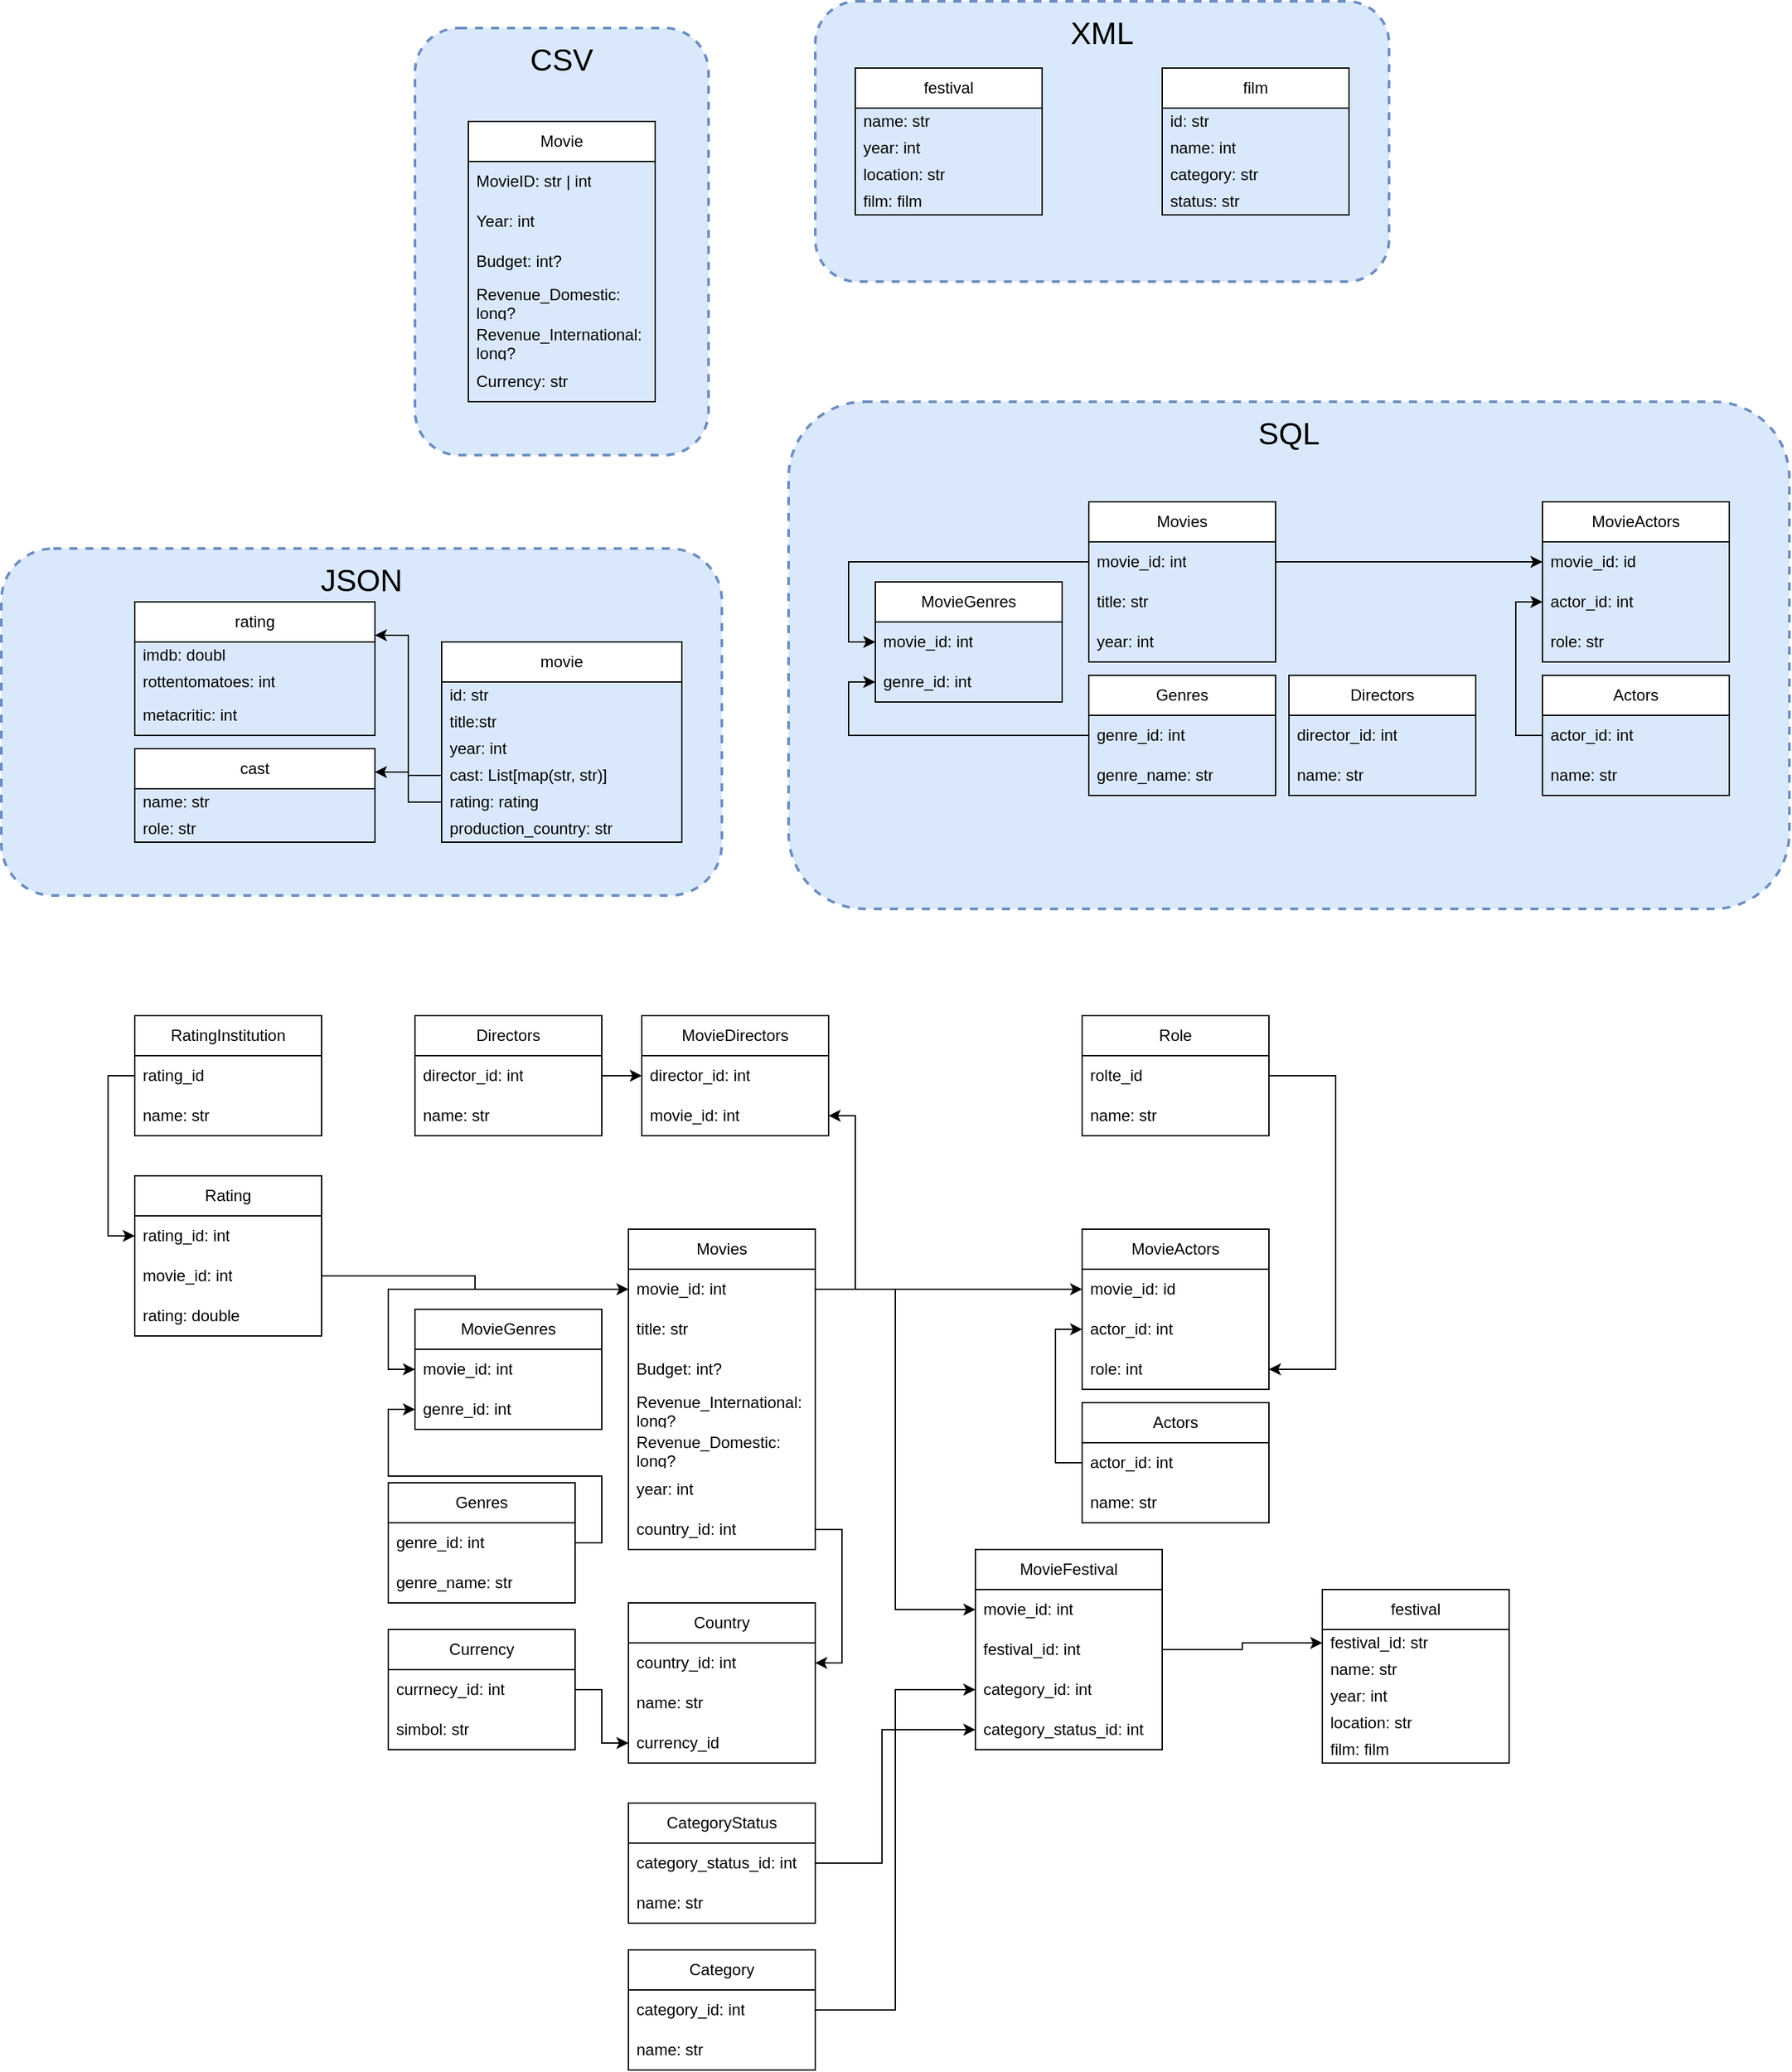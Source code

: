 <mxfile version="28.2.0">
  <diagram name="Seite-1" id="HOD5EU3kzwJefndJlHta">
    <mxGraphModel dx="1845" dy="1934" grid="1" gridSize="10" guides="1" tooltips="1" connect="1" arrows="1" fold="1" page="1" pageScale="1" pageWidth="827" pageHeight="1169" math="0" shadow="0">
      <root>
        <mxCell id="0" />
        <mxCell id="1" parent="0" />
        <mxCell id="Qo0A4jYWslIRc_xPQzkn-30" value="XML" style="rounded=1;whiteSpace=wrap;html=1;verticalAlign=top;fillColor=#dae8fc;strokeColor=#6c8ebf;glass=0;dashed=1;strokeWidth=2;fillStyle=solid;gradientColor=none;spacing=6;fontSize=23;" vertex="1" parent="1">
          <mxGeometry x="320" width="430" height="210" as="geometry" />
        </mxCell>
        <mxCell id="Qo0A4jYWslIRc_xPQzkn-29" value="CSV" style="rounded=1;whiteSpace=wrap;html=1;verticalAlign=top;fillColor=#dae8fc;strokeColor=#6c8ebf;glass=0;dashed=1;strokeWidth=2;fillStyle=solid;gradientColor=none;spacing=6;fontSize=23;" vertex="1" parent="1">
          <mxGeometry x="20" y="20" width="220" height="320" as="geometry" />
        </mxCell>
        <mxCell id="Qo0A4jYWslIRc_xPQzkn-27" value="SQL" style="rounded=1;whiteSpace=wrap;html=1;verticalAlign=top;fillColor=#dae8fc;strokeColor=#6c8ebf;glass=0;dashed=1;strokeWidth=2;fillStyle=solid;gradientColor=none;spacing=6;fontSize=23;" vertex="1" parent="1">
          <mxGeometry x="300" y="300" width="750" height="380" as="geometry" />
        </mxCell>
        <mxCell id="iqs2rpyJGkaZMWOoovAo-3" value="festival" style="swimlane;fontStyle=0;childLayout=stackLayout;horizontal=1;startSize=30;horizontalStack=0;resizeParent=1;resizeParentMax=0;resizeLast=0;collapsible=1;marginBottom=0;whiteSpace=wrap;html=1;" parent="1" vertex="1">
          <mxGeometry x="350" y="50" width="140" height="110" as="geometry" />
        </mxCell>
        <mxCell id="iqs2rpyJGkaZMWOoovAo-4" value="name: str" style="text;strokeColor=none;fillColor=none;align=left;verticalAlign=middle;spacingLeft=4;spacingRight=4;overflow=hidden;points=[[0,0.5],[1,0.5]];portConstraint=eastwest;rotatable=0;whiteSpace=wrap;html=1;" parent="iqs2rpyJGkaZMWOoovAo-3" vertex="1">
          <mxGeometry y="30" width="140" height="20" as="geometry" />
        </mxCell>
        <mxCell id="iqs2rpyJGkaZMWOoovAo-5" value="year: int&lt;span style=&quot;white-space: pre;&quot;&gt;&#x9;&lt;/span&gt;" style="text;strokeColor=none;fillColor=none;align=left;verticalAlign=middle;spacingLeft=4;spacingRight=4;overflow=hidden;points=[[0,0.5],[1,0.5]];portConstraint=eastwest;rotatable=0;whiteSpace=wrap;html=1;" parent="iqs2rpyJGkaZMWOoovAo-3" vertex="1">
          <mxGeometry y="50" width="140" height="20" as="geometry" />
        </mxCell>
        <mxCell id="iqs2rpyJGkaZMWOoovAo-6" value="location: str" style="text;strokeColor=none;fillColor=none;align=left;verticalAlign=middle;spacingLeft=4;spacingRight=4;overflow=hidden;points=[[0,0.5],[1,0.5]];portConstraint=eastwest;rotatable=0;whiteSpace=wrap;html=1;" parent="iqs2rpyJGkaZMWOoovAo-3" vertex="1">
          <mxGeometry y="70" width="140" height="20" as="geometry" />
        </mxCell>
        <mxCell id="iqs2rpyJGkaZMWOoovAo-13" value="film: film" style="text;strokeColor=none;fillColor=none;align=left;verticalAlign=middle;spacingLeft=4;spacingRight=4;overflow=hidden;points=[[0,0.5],[1,0.5]];portConstraint=eastwest;rotatable=0;whiteSpace=wrap;html=1;" parent="iqs2rpyJGkaZMWOoovAo-3" vertex="1">
          <mxGeometry y="90" width="140" height="20" as="geometry" />
        </mxCell>
        <mxCell id="iqs2rpyJGkaZMWOoovAo-9" value="film" style="swimlane;fontStyle=0;childLayout=stackLayout;horizontal=1;startSize=30;horizontalStack=0;resizeParent=1;resizeParentMax=0;resizeLast=0;collapsible=1;marginBottom=0;whiteSpace=wrap;html=1;" parent="1" vertex="1">
          <mxGeometry x="580" y="50" width="140" height="110" as="geometry" />
        </mxCell>
        <mxCell id="iqs2rpyJGkaZMWOoovAo-10" value="id: str" style="text;strokeColor=none;fillColor=none;align=left;verticalAlign=middle;spacingLeft=4;spacingRight=4;overflow=hidden;points=[[0,0.5],[1,0.5]];portConstraint=eastwest;rotatable=0;whiteSpace=wrap;html=1;" parent="iqs2rpyJGkaZMWOoovAo-9" vertex="1">
          <mxGeometry y="30" width="140" height="20" as="geometry" />
        </mxCell>
        <mxCell id="iqs2rpyJGkaZMWOoovAo-15" value="name: int" style="text;strokeColor=none;fillColor=none;align=left;verticalAlign=middle;spacingLeft=4;spacingRight=4;overflow=hidden;points=[[0,0.5],[1,0.5]];portConstraint=eastwest;rotatable=0;whiteSpace=wrap;html=1;" parent="iqs2rpyJGkaZMWOoovAo-9" vertex="1">
          <mxGeometry y="50" width="140" height="20" as="geometry" />
        </mxCell>
        <mxCell id="iqs2rpyJGkaZMWOoovAo-11" value="category: str" style="text;strokeColor=none;fillColor=none;align=left;verticalAlign=middle;spacingLeft=4;spacingRight=4;overflow=hidden;points=[[0,0.5],[1,0.5]];portConstraint=eastwest;rotatable=0;whiteSpace=wrap;html=1;" parent="iqs2rpyJGkaZMWOoovAo-9" vertex="1">
          <mxGeometry y="70" width="140" height="20" as="geometry" />
        </mxCell>
        <mxCell id="iqs2rpyJGkaZMWOoovAo-12" value="status: str" style="text;strokeColor=none;fillColor=none;align=left;verticalAlign=middle;spacingLeft=4;spacingRight=4;overflow=hidden;points=[[0,0.5],[1,0.5]];portConstraint=eastwest;rotatable=0;whiteSpace=wrap;html=1;" parent="iqs2rpyJGkaZMWOoovAo-9" vertex="1">
          <mxGeometry y="90" width="140" height="20" as="geometry" />
        </mxCell>
        <mxCell id="iqs2rpyJGkaZMWOoovAo-25" value="Movie" style="swimlane;fontStyle=0;childLayout=stackLayout;horizontal=1;startSize=30;horizontalStack=0;resizeParent=1;resizeParentMax=0;resizeLast=0;collapsible=1;marginBottom=0;whiteSpace=wrap;html=1;" parent="1" vertex="1">
          <mxGeometry x="60" y="90" width="140" height="210" as="geometry" />
        </mxCell>
        <mxCell id="iqs2rpyJGkaZMWOoovAo-26" value="MovieID: str | int" style="text;strokeColor=none;fillColor=none;align=left;verticalAlign=middle;spacingLeft=4;spacingRight=4;overflow=hidden;points=[[0,0.5],[1,0.5]];portConstraint=eastwest;rotatable=0;whiteSpace=wrap;html=1;" parent="iqs2rpyJGkaZMWOoovAo-25" vertex="1">
          <mxGeometry y="30" width="140" height="30" as="geometry" />
        </mxCell>
        <mxCell id="iqs2rpyJGkaZMWOoovAo-27" value="Year: int" style="text;strokeColor=none;fillColor=none;align=left;verticalAlign=middle;spacingLeft=4;spacingRight=4;overflow=hidden;points=[[0,0.5],[1,0.5]];portConstraint=eastwest;rotatable=0;whiteSpace=wrap;html=1;" parent="iqs2rpyJGkaZMWOoovAo-25" vertex="1">
          <mxGeometry y="60" width="140" height="30" as="geometry" />
        </mxCell>
        <mxCell id="iqs2rpyJGkaZMWOoovAo-28" value="Budget: int?" style="text;strokeColor=none;fillColor=none;align=left;verticalAlign=middle;spacingLeft=4;spacingRight=4;overflow=hidden;points=[[0,0.5],[1,0.5]];portConstraint=eastwest;rotatable=0;whiteSpace=wrap;html=1;" parent="iqs2rpyJGkaZMWOoovAo-25" vertex="1">
          <mxGeometry y="90" width="140" height="30" as="geometry" />
        </mxCell>
        <mxCell id="iqs2rpyJGkaZMWOoovAo-29" value="Revenue_Domestic: long?" style="text;strokeColor=none;fillColor=none;align=left;verticalAlign=middle;spacingLeft=4;spacingRight=4;overflow=hidden;points=[[0,0.5],[1,0.5]];portConstraint=eastwest;rotatable=0;whiteSpace=wrap;html=1;" parent="iqs2rpyJGkaZMWOoovAo-25" vertex="1">
          <mxGeometry y="120" width="140" height="30" as="geometry" />
        </mxCell>
        <mxCell id="iqs2rpyJGkaZMWOoovAo-30" value="Revenue_International: long?" style="text;strokeColor=none;fillColor=none;align=left;verticalAlign=middle;spacingLeft=4;spacingRight=4;overflow=hidden;points=[[0,0.5],[1,0.5]];portConstraint=eastwest;rotatable=0;whiteSpace=wrap;html=1;" parent="iqs2rpyJGkaZMWOoovAo-25" vertex="1">
          <mxGeometry y="150" width="140" height="30" as="geometry" />
        </mxCell>
        <mxCell id="iqs2rpyJGkaZMWOoovAo-31" value="&lt;div&gt;Currency: str&lt;/div&gt;" style="text;strokeColor=none;fillColor=none;align=left;verticalAlign=middle;spacingLeft=4;spacingRight=4;overflow=hidden;points=[[0,0.5],[1,0.5]];portConstraint=eastwest;rotatable=0;whiteSpace=wrap;html=1;" parent="iqs2rpyJGkaZMWOoovAo-25" vertex="1">
          <mxGeometry y="180" width="140" height="30" as="geometry" />
        </mxCell>
        <mxCell id="Qo0A4jYWslIRc_xPQzkn-1" value="Movies" style="swimlane;fontStyle=0;childLayout=stackLayout;horizontal=1;startSize=30;horizontalStack=0;resizeParent=1;resizeParentMax=0;resizeLast=0;collapsible=1;marginBottom=0;whiteSpace=wrap;html=1;" vertex="1" parent="1">
          <mxGeometry x="525" y="375" width="140" height="120" as="geometry" />
        </mxCell>
        <mxCell id="Qo0A4jYWslIRc_xPQzkn-2" value="movie_id: int" style="text;strokeColor=none;fillColor=none;align=left;verticalAlign=middle;spacingLeft=4;spacingRight=4;overflow=hidden;points=[[0,0.5],[1,0.5]];portConstraint=eastwest;rotatable=0;whiteSpace=wrap;html=1;" vertex="1" parent="Qo0A4jYWslIRc_xPQzkn-1">
          <mxGeometry y="30" width="140" height="30" as="geometry" />
        </mxCell>
        <mxCell id="Qo0A4jYWslIRc_xPQzkn-3" value="title: str" style="text;strokeColor=none;fillColor=none;align=left;verticalAlign=middle;spacingLeft=4;spacingRight=4;overflow=hidden;points=[[0,0.5],[1,0.5]];portConstraint=eastwest;rotatable=0;whiteSpace=wrap;html=1;" vertex="1" parent="Qo0A4jYWslIRc_xPQzkn-1">
          <mxGeometry y="60" width="140" height="30" as="geometry" />
        </mxCell>
        <mxCell id="Qo0A4jYWslIRc_xPQzkn-4" value="year: int" style="text;strokeColor=none;fillColor=none;align=left;verticalAlign=middle;spacingLeft=4;spacingRight=4;overflow=hidden;points=[[0,0.5],[1,0.5]];portConstraint=eastwest;rotatable=0;whiteSpace=wrap;html=1;" vertex="1" parent="Qo0A4jYWslIRc_xPQzkn-1">
          <mxGeometry y="90" width="140" height="30" as="geometry" />
        </mxCell>
        <mxCell id="Qo0A4jYWslIRc_xPQzkn-5" value="Directors" style="swimlane;fontStyle=0;childLayout=stackLayout;horizontal=1;startSize=30;horizontalStack=0;resizeParent=1;resizeParentMax=0;resizeLast=0;collapsible=1;marginBottom=0;whiteSpace=wrap;html=1;" vertex="1" parent="1">
          <mxGeometry x="675" y="505" width="140" height="90" as="geometry" />
        </mxCell>
        <mxCell id="Qo0A4jYWslIRc_xPQzkn-6" value="director_id: int" style="text;strokeColor=none;fillColor=none;align=left;verticalAlign=middle;spacingLeft=4;spacingRight=4;overflow=hidden;points=[[0,0.5],[1,0.5]];portConstraint=eastwest;rotatable=0;whiteSpace=wrap;html=1;" vertex="1" parent="Qo0A4jYWslIRc_xPQzkn-5">
          <mxGeometry y="30" width="140" height="30" as="geometry" />
        </mxCell>
        <mxCell id="Qo0A4jYWslIRc_xPQzkn-7" value="name: str" style="text;strokeColor=none;fillColor=none;align=left;verticalAlign=middle;spacingLeft=4;spacingRight=4;overflow=hidden;points=[[0,0.5],[1,0.5]];portConstraint=eastwest;rotatable=0;whiteSpace=wrap;html=1;" vertex="1" parent="Qo0A4jYWslIRc_xPQzkn-5">
          <mxGeometry y="60" width="140" height="30" as="geometry" />
        </mxCell>
        <mxCell id="Qo0A4jYWslIRc_xPQzkn-8" value="Actors" style="swimlane;fontStyle=0;childLayout=stackLayout;horizontal=1;startSize=30;horizontalStack=0;resizeParent=1;resizeParentMax=0;resizeLast=0;collapsible=1;marginBottom=0;whiteSpace=wrap;html=1;" vertex="1" parent="1">
          <mxGeometry x="865" y="505" width="140" height="90" as="geometry" />
        </mxCell>
        <mxCell id="Qo0A4jYWslIRc_xPQzkn-9" value="actor_id: int" style="text;strokeColor=none;fillColor=none;align=left;verticalAlign=middle;spacingLeft=4;spacingRight=4;overflow=hidden;points=[[0,0.5],[1,0.5]];portConstraint=eastwest;rotatable=0;whiteSpace=wrap;html=1;" vertex="1" parent="Qo0A4jYWslIRc_xPQzkn-8">
          <mxGeometry y="30" width="140" height="30" as="geometry" />
        </mxCell>
        <mxCell id="Qo0A4jYWslIRc_xPQzkn-10" value="name: str" style="text;strokeColor=none;fillColor=none;align=left;verticalAlign=middle;spacingLeft=4;spacingRight=4;overflow=hidden;points=[[0,0.5],[1,0.5]];portConstraint=eastwest;rotatable=0;whiteSpace=wrap;html=1;" vertex="1" parent="Qo0A4jYWslIRc_xPQzkn-8">
          <mxGeometry y="60" width="140" height="30" as="geometry" />
        </mxCell>
        <mxCell id="Qo0A4jYWslIRc_xPQzkn-11" value="MovieActors" style="swimlane;fontStyle=0;childLayout=stackLayout;horizontal=1;startSize=30;horizontalStack=0;resizeParent=1;resizeParentMax=0;resizeLast=0;collapsible=1;marginBottom=0;whiteSpace=wrap;html=1;" vertex="1" parent="1">
          <mxGeometry x="865" y="375" width="140" height="120" as="geometry" />
        </mxCell>
        <mxCell id="Qo0A4jYWslIRc_xPQzkn-12" value="movie_id: id" style="text;strokeColor=none;fillColor=none;align=left;verticalAlign=middle;spacingLeft=4;spacingRight=4;overflow=hidden;points=[[0,0.5],[1,0.5]];portConstraint=eastwest;rotatable=0;whiteSpace=wrap;html=1;" vertex="1" parent="Qo0A4jYWslIRc_xPQzkn-11">
          <mxGeometry y="30" width="140" height="30" as="geometry" />
        </mxCell>
        <mxCell id="Qo0A4jYWslIRc_xPQzkn-13" value="actor_id: int" style="text;strokeColor=none;fillColor=none;align=left;verticalAlign=middle;spacingLeft=4;spacingRight=4;overflow=hidden;points=[[0,0.5],[1,0.5]];portConstraint=eastwest;rotatable=0;whiteSpace=wrap;html=1;" vertex="1" parent="Qo0A4jYWslIRc_xPQzkn-11">
          <mxGeometry y="60" width="140" height="30" as="geometry" />
        </mxCell>
        <mxCell id="Qo0A4jYWslIRc_xPQzkn-14" value="role: str" style="text;strokeColor=none;fillColor=none;align=left;verticalAlign=middle;spacingLeft=4;spacingRight=4;overflow=hidden;points=[[0,0.5],[1,0.5]];portConstraint=eastwest;rotatable=0;whiteSpace=wrap;html=1;" vertex="1" parent="Qo0A4jYWslIRc_xPQzkn-11">
          <mxGeometry y="90" width="140" height="30" as="geometry" />
        </mxCell>
        <mxCell id="Qo0A4jYWslIRc_xPQzkn-15" value="Genres" style="swimlane;fontStyle=0;childLayout=stackLayout;horizontal=1;startSize=30;horizontalStack=0;resizeParent=1;resizeParentMax=0;resizeLast=0;collapsible=1;marginBottom=0;whiteSpace=wrap;html=1;" vertex="1" parent="1">
          <mxGeometry x="525" y="505" width="140" height="90" as="geometry" />
        </mxCell>
        <mxCell id="Qo0A4jYWslIRc_xPQzkn-16" value="genre_id: int" style="text;strokeColor=none;fillColor=none;align=left;verticalAlign=middle;spacingLeft=4;spacingRight=4;overflow=hidden;points=[[0,0.5],[1,0.5]];portConstraint=eastwest;rotatable=0;whiteSpace=wrap;html=1;" vertex="1" parent="Qo0A4jYWslIRc_xPQzkn-15">
          <mxGeometry y="30" width="140" height="30" as="geometry" />
        </mxCell>
        <mxCell id="Qo0A4jYWslIRc_xPQzkn-17" value="genre_name: str" style="text;strokeColor=none;fillColor=none;align=left;verticalAlign=middle;spacingLeft=4;spacingRight=4;overflow=hidden;points=[[0,0.5],[1,0.5]];portConstraint=eastwest;rotatable=0;whiteSpace=wrap;html=1;" vertex="1" parent="Qo0A4jYWslIRc_xPQzkn-15">
          <mxGeometry y="60" width="140" height="30" as="geometry" />
        </mxCell>
        <mxCell id="Qo0A4jYWslIRc_xPQzkn-18" style="edgeStyle=orthogonalEdgeStyle;rounded=0;orthogonalLoop=1;jettySize=auto;html=1;entryX=0;entryY=0.5;entryDx=0;entryDy=0;" edge="1" parent="1" source="Qo0A4jYWslIRc_xPQzkn-2" target="Qo0A4jYWslIRc_xPQzkn-12">
          <mxGeometry relative="1" as="geometry" />
        </mxCell>
        <mxCell id="Qo0A4jYWslIRc_xPQzkn-20" value="MovieGenres" style="swimlane;fontStyle=0;childLayout=stackLayout;horizontal=1;startSize=30;horizontalStack=0;resizeParent=1;resizeParentMax=0;resizeLast=0;collapsible=1;marginBottom=0;whiteSpace=wrap;html=1;" vertex="1" parent="1">
          <mxGeometry x="365" y="435" width="140" height="90" as="geometry" />
        </mxCell>
        <mxCell id="Qo0A4jYWslIRc_xPQzkn-21" value="movie_id: int" style="text;strokeColor=none;fillColor=none;align=left;verticalAlign=middle;spacingLeft=4;spacingRight=4;overflow=hidden;points=[[0,0.5],[1,0.5]];portConstraint=eastwest;rotatable=0;whiteSpace=wrap;html=1;" vertex="1" parent="Qo0A4jYWslIRc_xPQzkn-20">
          <mxGeometry y="30" width="140" height="30" as="geometry" />
        </mxCell>
        <mxCell id="Qo0A4jYWslIRc_xPQzkn-22" value="genre_id: int" style="text;strokeColor=none;fillColor=none;align=left;verticalAlign=middle;spacingLeft=4;spacingRight=4;overflow=hidden;points=[[0,0.5],[1,0.5]];portConstraint=eastwest;rotatable=0;whiteSpace=wrap;html=1;" vertex="1" parent="Qo0A4jYWslIRc_xPQzkn-20">
          <mxGeometry y="60" width="140" height="30" as="geometry" />
        </mxCell>
        <mxCell id="Qo0A4jYWslIRc_xPQzkn-23" style="edgeStyle=orthogonalEdgeStyle;rounded=0;orthogonalLoop=1;jettySize=auto;html=1;entryX=0;entryY=0.5;entryDx=0;entryDy=0;" edge="1" parent="1" source="Qo0A4jYWslIRc_xPQzkn-16" target="Qo0A4jYWslIRc_xPQzkn-22">
          <mxGeometry relative="1" as="geometry" />
        </mxCell>
        <mxCell id="Qo0A4jYWslIRc_xPQzkn-24" style="edgeStyle=orthogonalEdgeStyle;rounded=0;orthogonalLoop=1;jettySize=auto;html=1;entryX=0;entryY=0.5;entryDx=0;entryDy=0;" edge="1" parent="1" source="Qo0A4jYWslIRc_xPQzkn-2" target="Qo0A4jYWslIRc_xPQzkn-21">
          <mxGeometry relative="1" as="geometry" />
        </mxCell>
        <mxCell id="Qo0A4jYWslIRc_xPQzkn-25" style="edgeStyle=orthogonalEdgeStyle;rounded=0;orthogonalLoop=1;jettySize=auto;html=1;entryX=0;entryY=0.5;entryDx=0;entryDy=0;" edge="1" parent="1" source="Qo0A4jYWslIRc_xPQzkn-9" target="Qo0A4jYWslIRc_xPQzkn-13">
          <mxGeometry relative="1" as="geometry" />
        </mxCell>
        <mxCell id="Qo0A4jYWslIRc_xPQzkn-31" value="JSON" style="rounded=1;whiteSpace=wrap;html=1;verticalAlign=top;fillColor=#dae8fc;strokeColor=#6c8ebf;glass=0;dashed=1;strokeWidth=2;fillStyle=solid;gradientColor=none;spacing=6;fontSize=23;" vertex="1" parent="1">
          <mxGeometry x="-290" y="410" width="540" height="260" as="geometry" />
        </mxCell>
        <mxCell id="Qo0A4jYWslIRc_xPQzkn-32" value="movie" style="swimlane;fontStyle=0;childLayout=stackLayout;horizontal=1;startSize=30;horizontalStack=0;resizeParent=1;resizeParentMax=0;resizeLast=0;collapsible=1;marginBottom=0;whiteSpace=wrap;html=1;" vertex="1" parent="1">
          <mxGeometry x="40" y="480" width="180" height="150" as="geometry" />
        </mxCell>
        <mxCell id="Qo0A4jYWslIRc_xPQzkn-33" value="id: str" style="text;strokeColor=none;fillColor=none;align=left;verticalAlign=middle;spacingLeft=4;spacingRight=4;overflow=hidden;points=[[0,0.5],[1,0.5]];portConstraint=eastwest;rotatable=0;whiteSpace=wrap;html=1;" vertex="1" parent="Qo0A4jYWslIRc_xPQzkn-32">
          <mxGeometry y="30" width="180" height="20" as="geometry" />
        </mxCell>
        <mxCell id="Qo0A4jYWslIRc_xPQzkn-34" value="title:str" style="text;strokeColor=none;fillColor=none;align=left;verticalAlign=middle;spacingLeft=4;spacingRight=4;overflow=hidden;points=[[0,0.5],[1,0.5]];portConstraint=eastwest;rotatable=0;whiteSpace=wrap;html=1;" vertex="1" parent="Qo0A4jYWslIRc_xPQzkn-32">
          <mxGeometry y="50" width="180" height="20" as="geometry" />
        </mxCell>
        <mxCell id="Qo0A4jYWslIRc_xPQzkn-35" value="year: int" style="text;strokeColor=none;fillColor=none;align=left;verticalAlign=middle;spacingLeft=4;spacingRight=4;overflow=hidden;points=[[0,0.5],[1,0.5]];portConstraint=eastwest;rotatable=0;whiteSpace=wrap;html=1;" vertex="1" parent="Qo0A4jYWslIRc_xPQzkn-32">
          <mxGeometry y="70" width="180" height="20" as="geometry" />
        </mxCell>
        <mxCell id="Qo0A4jYWslIRc_xPQzkn-36" value="&lt;div&gt;cast: List[map(str, str)]&lt;/div&gt;" style="text;strokeColor=none;fillColor=none;align=left;verticalAlign=middle;spacingLeft=4;spacingRight=4;overflow=hidden;points=[[0,0.5],[1,0.5]];portConstraint=eastwest;rotatable=0;whiteSpace=wrap;html=1;" vertex="1" parent="Qo0A4jYWslIRc_xPQzkn-32">
          <mxGeometry y="90" width="180" height="20" as="geometry" />
        </mxCell>
        <mxCell id="Qo0A4jYWslIRc_xPQzkn-37" value="rating: rating" style="text;strokeColor=none;fillColor=none;align=left;verticalAlign=middle;spacingLeft=4;spacingRight=4;overflow=hidden;points=[[0,0.5],[1,0.5]];portConstraint=eastwest;rotatable=0;whiteSpace=wrap;html=1;" vertex="1" parent="Qo0A4jYWslIRc_xPQzkn-32">
          <mxGeometry y="110" width="180" height="20" as="geometry" />
        </mxCell>
        <mxCell id="Qo0A4jYWslIRc_xPQzkn-38" value="production_country: str" style="text;strokeColor=none;fillColor=none;align=left;verticalAlign=middle;spacingLeft=4;spacingRight=4;overflow=hidden;points=[[0,0.5],[1,0.5]];portConstraint=eastwest;rotatable=0;whiteSpace=wrap;html=1;" vertex="1" parent="Qo0A4jYWslIRc_xPQzkn-32">
          <mxGeometry y="130" width="180" height="20" as="geometry" />
        </mxCell>
        <mxCell id="Qo0A4jYWslIRc_xPQzkn-40" value="cast" style="swimlane;fontStyle=0;childLayout=stackLayout;horizontal=1;startSize=30;horizontalStack=0;resizeParent=1;resizeParentMax=0;resizeLast=0;collapsible=1;marginBottom=0;whiteSpace=wrap;html=1;" vertex="1" parent="1">
          <mxGeometry x="-190" y="560" width="180" height="70" as="geometry" />
        </mxCell>
        <mxCell id="Qo0A4jYWslIRc_xPQzkn-41" value="name: str" style="text;strokeColor=none;fillColor=none;align=left;verticalAlign=middle;spacingLeft=4;spacingRight=4;overflow=hidden;points=[[0,0.5],[1,0.5]];portConstraint=eastwest;rotatable=0;whiteSpace=wrap;html=1;" vertex="1" parent="Qo0A4jYWslIRc_xPQzkn-40">
          <mxGeometry y="30" width="180" height="20" as="geometry" />
        </mxCell>
        <mxCell id="Qo0A4jYWslIRc_xPQzkn-42" value="role: str" style="text;strokeColor=none;fillColor=none;align=left;verticalAlign=middle;spacingLeft=4;spacingRight=4;overflow=hidden;points=[[0,0.5],[1,0.5]];portConstraint=eastwest;rotatable=0;whiteSpace=wrap;html=1;" vertex="1" parent="Qo0A4jYWslIRc_xPQzkn-40">
          <mxGeometry y="50" width="180" height="20" as="geometry" />
        </mxCell>
        <mxCell id="Qo0A4jYWslIRc_xPQzkn-47" style="edgeStyle=orthogonalEdgeStyle;rounded=0;orthogonalLoop=1;jettySize=auto;html=1;entryX=1;entryY=0.25;entryDx=0;entryDy=0;" edge="1" parent="1" source="Qo0A4jYWslIRc_xPQzkn-36" target="Qo0A4jYWslIRc_xPQzkn-40">
          <mxGeometry relative="1" as="geometry" />
        </mxCell>
        <mxCell id="Qo0A4jYWslIRc_xPQzkn-48" value="Movies" style="swimlane;fontStyle=0;childLayout=stackLayout;horizontal=1;startSize=30;horizontalStack=0;resizeParent=1;resizeParentMax=0;resizeLast=0;collapsible=1;marginBottom=0;whiteSpace=wrap;html=1;" vertex="1" parent="1">
          <mxGeometry x="180" y="920" width="140" height="240" as="geometry" />
        </mxCell>
        <mxCell id="Qo0A4jYWslIRc_xPQzkn-49" value="movie_id: int" style="text;strokeColor=none;fillColor=none;align=left;verticalAlign=middle;spacingLeft=4;spacingRight=4;overflow=hidden;points=[[0,0.5],[1,0.5]];portConstraint=eastwest;rotatable=0;whiteSpace=wrap;html=1;" vertex="1" parent="Qo0A4jYWslIRc_xPQzkn-48">
          <mxGeometry y="30" width="140" height="30" as="geometry" />
        </mxCell>
        <mxCell id="Qo0A4jYWslIRc_xPQzkn-50" value="title: str" style="text;strokeColor=none;fillColor=none;align=left;verticalAlign=middle;spacingLeft=4;spacingRight=4;overflow=hidden;points=[[0,0.5],[1,0.5]];portConstraint=eastwest;rotatable=0;whiteSpace=wrap;html=1;" vertex="1" parent="Qo0A4jYWslIRc_xPQzkn-48">
          <mxGeometry y="60" width="140" height="30" as="geometry" />
        </mxCell>
        <mxCell id="Qo0A4jYWslIRc_xPQzkn-111" value="Budget: int?" style="text;strokeColor=none;fillColor=none;align=left;verticalAlign=middle;spacingLeft=4;spacingRight=4;overflow=hidden;points=[[0,0.5],[1,0.5]];portConstraint=eastwest;rotatable=0;whiteSpace=wrap;html=1;" vertex="1" parent="Qo0A4jYWslIRc_xPQzkn-48">
          <mxGeometry y="90" width="140" height="30" as="geometry" />
        </mxCell>
        <mxCell id="Qo0A4jYWslIRc_xPQzkn-113" value="Revenue_International: long?" style="text;strokeColor=none;fillColor=none;align=left;verticalAlign=middle;spacingLeft=4;spacingRight=4;overflow=hidden;points=[[0,0.5],[1,0.5]];portConstraint=eastwest;rotatable=0;whiteSpace=wrap;html=1;" vertex="1" parent="Qo0A4jYWslIRc_xPQzkn-48">
          <mxGeometry y="120" width="140" height="30" as="geometry" />
        </mxCell>
        <mxCell id="Qo0A4jYWslIRc_xPQzkn-112" value="Revenue_Domestic: long?" style="text;strokeColor=none;fillColor=none;align=left;verticalAlign=middle;spacingLeft=4;spacingRight=4;overflow=hidden;points=[[0,0.5],[1,0.5]];portConstraint=eastwest;rotatable=0;whiteSpace=wrap;html=1;" vertex="1" parent="Qo0A4jYWslIRc_xPQzkn-48">
          <mxGeometry y="150" width="140" height="30" as="geometry" />
        </mxCell>
        <mxCell id="Qo0A4jYWslIRc_xPQzkn-51" value="year: int" style="text;strokeColor=none;fillColor=none;align=left;verticalAlign=middle;spacingLeft=4;spacingRight=4;overflow=hidden;points=[[0,0.5],[1,0.5]];portConstraint=eastwest;rotatable=0;whiteSpace=wrap;html=1;" vertex="1" parent="Qo0A4jYWslIRc_xPQzkn-48">
          <mxGeometry y="180" width="140" height="30" as="geometry" />
        </mxCell>
        <mxCell id="Qo0A4jYWslIRc_xPQzkn-95" value="country_id: int" style="text;strokeColor=none;fillColor=none;align=left;verticalAlign=middle;spacingLeft=4;spacingRight=4;overflow=hidden;points=[[0,0.5],[1,0.5]];portConstraint=eastwest;rotatable=0;whiteSpace=wrap;html=1;" vertex="1" parent="Qo0A4jYWslIRc_xPQzkn-48">
          <mxGeometry y="210" width="140" height="30" as="geometry" />
        </mxCell>
        <mxCell id="Qo0A4jYWslIRc_xPQzkn-52" value="Directors" style="swimlane;fontStyle=0;childLayout=stackLayout;horizontal=1;startSize=30;horizontalStack=0;resizeParent=1;resizeParentMax=0;resizeLast=0;collapsible=1;marginBottom=0;whiteSpace=wrap;html=1;" vertex="1" parent="1">
          <mxGeometry x="20" y="760" width="140" height="90" as="geometry" />
        </mxCell>
        <mxCell id="Qo0A4jYWslIRc_xPQzkn-53" value="director_id: int" style="text;strokeColor=none;fillColor=none;align=left;verticalAlign=middle;spacingLeft=4;spacingRight=4;overflow=hidden;points=[[0,0.5],[1,0.5]];portConstraint=eastwest;rotatable=0;whiteSpace=wrap;html=1;" vertex="1" parent="Qo0A4jYWslIRc_xPQzkn-52">
          <mxGeometry y="30" width="140" height="30" as="geometry" />
        </mxCell>
        <mxCell id="Qo0A4jYWslIRc_xPQzkn-54" value="name: str" style="text;strokeColor=none;fillColor=none;align=left;verticalAlign=middle;spacingLeft=4;spacingRight=4;overflow=hidden;points=[[0,0.5],[1,0.5]];portConstraint=eastwest;rotatable=0;whiteSpace=wrap;html=1;" vertex="1" parent="Qo0A4jYWslIRc_xPQzkn-52">
          <mxGeometry y="60" width="140" height="30" as="geometry" />
        </mxCell>
        <mxCell id="Qo0A4jYWslIRc_xPQzkn-55" value="Actors" style="swimlane;fontStyle=0;childLayout=stackLayout;horizontal=1;startSize=30;horizontalStack=0;resizeParent=1;resizeParentMax=0;resizeLast=0;collapsible=1;marginBottom=0;whiteSpace=wrap;html=1;" vertex="1" parent="1">
          <mxGeometry x="520" y="1050" width="140" height="90" as="geometry" />
        </mxCell>
        <mxCell id="Qo0A4jYWslIRc_xPQzkn-56" value="actor_id: int" style="text;strokeColor=none;fillColor=none;align=left;verticalAlign=middle;spacingLeft=4;spacingRight=4;overflow=hidden;points=[[0,0.5],[1,0.5]];portConstraint=eastwest;rotatable=0;whiteSpace=wrap;html=1;" vertex="1" parent="Qo0A4jYWslIRc_xPQzkn-55">
          <mxGeometry y="30" width="140" height="30" as="geometry" />
        </mxCell>
        <mxCell id="Qo0A4jYWslIRc_xPQzkn-57" value="name: str" style="text;strokeColor=none;fillColor=none;align=left;verticalAlign=middle;spacingLeft=4;spacingRight=4;overflow=hidden;points=[[0,0.5],[1,0.5]];portConstraint=eastwest;rotatable=0;whiteSpace=wrap;html=1;" vertex="1" parent="Qo0A4jYWslIRc_xPQzkn-55">
          <mxGeometry y="60" width="140" height="30" as="geometry" />
        </mxCell>
        <mxCell id="Qo0A4jYWslIRc_xPQzkn-58" value="MovieActors" style="swimlane;fontStyle=0;childLayout=stackLayout;horizontal=1;startSize=30;horizontalStack=0;resizeParent=1;resizeParentMax=0;resizeLast=0;collapsible=1;marginBottom=0;whiteSpace=wrap;html=1;" vertex="1" parent="1">
          <mxGeometry x="520" y="920" width="140" height="120" as="geometry" />
        </mxCell>
        <mxCell id="Qo0A4jYWslIRc_xPQzkn-59" value="movie_id: id" style="text;strokeColor=none;fillColor=none;align=left;verticalAlign=middle;spacingLeft=4;spacingRight=4;overflow=hidden;points=[[0,0.5],[1,0.5]];portConstraint=eastwest;rotatable=0;whiteSpace=wrap;html=1;" vertex="1" parent="Qo0A4jYWslIRc_xPQzkn-58">
          <mxGeometry y="30" width="140" height="30" as="geometry" />
        </mxCell>
        <mxCell id="Qo0A4jYWslIRc_xPQzkn-60" value="actor_id: int" style="text;strokeColor=none;fillColor=none;align=left;verticalAlign=middle;spacingLeft=4;spacingRight=4;overflow=hidden;points=[[0,0.5],[1,0.5]];portConstraint=eastwest;rotatable=0;whiteSpace=wrap;html=1;" vertex="1" parent="Qo0A4jYWslIRc_xPQzkn-58">
          <mxGeometry y="60" width="140" height="30" as="geometry" />
        </mxCell>
        <mxCell id="Qo0A4jYWslIRc_xPQzkn-61" value="role: int" style="text;strokeColor=none;fillColor=none;align=left;verticalAlign=middle;spacingLeft=4;spacingRight=4;overflow=hidden;points=[[0,0.5],[1,0.5]];portConstraint=eastwest;rotatable=0;whiteSpace=wrap;html=1;" vertex="1" parent="Qo0A4jYWslIRc_xPQzkn-58">
          <mxGeometry y="90" width="140" height="30" as="geometry" />
        </mxCell>
        <mxCell id="Qo0A4jYWslIRc_xPQzkn-62" value="Genres" style="swimlane;fontStyle=0;childLayout=stackLayout;horizontal=1;startSize=30;horizontalStack=0;resizeParent=1;resizeParentMax=0;resizeLast=0;collapsible=1;marginBottom=0;whiteSpace=wrap;html=1;" vertex="1" parent="1">
          <mxGeometry y="1110" width="140" height="90" as="geometry" />
        </mxCell>
        <mxCell id="Qo0A4jYWslIRc_xPQzkn-63" value="genre_id: int" style="text;strokeColor=none;fillColor=none;align=left;verticalAlign=middle;spacingLeft=4;spacingRight=4;overflow=hidden;points=[[0,0.5],[1,0.5]];portConstraint=eastwest;rotatable=0;whiteSpace=wrap;html=1;" vertex="1" parent="Qo0A4jYWslIRc_xPQzkn-62">
          <mxGeometry y="30" width="140" height="30" as="geometry" />
        </mxCell>
        <mxCell id="Qo0A4jYWslIRc_xPQzkn-64" value="genre_name: str" style="text;strokeColor=none;fillColor=none;align=left;verticalAlign=middle;spacingLeft=4;spacingRight=4;overflow=hidden;points=[[0,0.5],[1,0.5]];portConstraint=eastwest;rotatable=0;whiteSpace=wrap;html=1;" vertex="1" parent="Qo0A4jYWslIRc_xPQzkn-62">
          <mxGeometry y="60" width="140" height="30" as="geometry" />
        </mxCell>
        <mxCell id="Qo0A4jYWslIRc_xPQzkn-65" style="edgeStyle=orthogonalEdgeStyle;rounded=0;orthogonalLoop=1;jettySize=auto;html=1;entryX=0;entryY=0.5;entryDx=0;entryDy=0;" edge="1" parent="1" source="Qo0A4jYWslIRc_xPQzkn-49" target="Qo0A4jYWslIRc_xPQzkn-59">
          <mxGeometry relative="1" as="geometry" />
        </mxCell>
        <mxCell id="Qo0A4jYWslIRc_xPQzkn-66" value="MovieGenres" style="swimlane;fontStyle=0;childLayout=stackLayout;horizontal=1;startSize=30;horizontalStack=0;resizeParent=1;resizeParentMax=0;resizeLast=0;collapsible=1;marginBottom=0;whiteSpace=wrap;html=1;" vertex="1" parent="1">
          <mxGeometry x="20" y="980" width="140" height="90" as="geometry" />
        </mxCell>
        <mxCell id="Qo0A4jYWslIRc_xPQzkn-67" value="movie_id: int" style="text;strokeColor=none;fillColor=none;align=left;verticalAlign=middle;spacingLeft=4;spacingRight=4;overflow=hidden;points=[[0,0.5],[1,0.5]];portConstraint=eastwest;rotatable=0;whiteSpace=wrap;html=1;" vertex="1" parent="Qo0A4jYWslIRc_xPQzkn-66">
          <mxGeometry y="30" width="140" height="30" as="geometry" />
        </mxCell>
        <mxCell id="Qo0A4jYWslIRc_xPQzkn-68" value="genre_id: int" style="text;strokeColor=none;fillColor=none;align=left;verticalAlign=middle;spacingLeft=4;spacingRight=4;overflow=hidden;points=[[0,0.5],[1,0.5]];portConstraint=eastwest;rotatable=0;whiteSpace=wrap;html=1;" vertex="1" parent="Qo0A4jYWslIRc_xPQzkn-66">
          <mxGeometry y="60" width="140" height="30" as="geometry" />
        </mxCell>
        <mxCell id="Qo0A4jYWslIRc_xPQzkn-69" style="edgeStyle=orthogonalEdgeStyle;rounded=0;orthogonalLoop=1;jettySize=auto;html=1;entryX=0;entryY=0.5;entryDx=0;entryDy=0;" edge="1" parent="1" source="Qo0A4jYWslIRc_xPQzkn-63" target="Qo0A4jYWslIRc_xPQzkn-68">
          <mxGeometry relative="1" as="geometry" />
        </mxCell>
        <mxCell id="Qo0A4jYWslIRc_xPQzkn-70" style="edgeStyle=orthogonalEdgeStyle;rounded=0;orthogonalLoop=1;jettySize=auto;html=1;entryX=0;entryY=0.5;entryDx=0;entryDy=0;" edge="1" parent="1" source="Qo0A4jYWslIRc_xPQzkn-49" target="Qo0A4jYWslIRc_xPQzkn-67">
          <mxGeometry relative="1" as="geometry" />
        </mxCell>
        <mxCell id="Qo0A4jYWslIRc_xPQzkn-71" style="edgeStyle=orthogonalEdgeStyle;rounded=0;orthogonalLoop=1;jettySize=auto;html=1;entryX=0;entryY=0.5;entryDx=0;entryDy=0;" edge="1" parent="1" source="Qo0A4jYWslIRc_xPQzkn-56" target="Qo0A4jYWslIRc_xPQzkn-60">
          <mxGeometry relative="1" as="geometry" />
        </mxCell>
        <mxCell id="Qo0A4jYWslIRc_xPQzkn-75" style="edgeStyle=orthogonalEdgeStyle;rounded=0;orthogonalLoop=1;jettySize=auto;html=1;entryX=1;entryY=0.5;entryDx=0;entryDy=0;" edge="1" parent="1" source="Qo0A4jYWslIRc_xPQzkn-72" target="Qo0A4jYWslIRc_xPQzkn-61">
          <mxGeometry relative="1" as="geometry">
            <Array as="points">
              <mxPoint x="710" y="805" />
              <mxPoint x="710" y="1025" />
            </Array>
          </mxGeometry>
        </mxCell>
        <mxCell id="Qo0A4jYWslIRc_xPQzkn-72" value="Role" style="swimlane;fontStyle=0;childLayout=stackLayout;horizontal=1;startSize=30;horizontalStack=0;resizeParent=1;resizeParentMax=0;resizeLast=0;collapsible=1;marginBottom=0;whiteSpace=wrap;html=1;" vertex="1" parent="1">
          <mxGeometry x="520" y="760" width="140" height="90" as="geometry" />
        </mxCell>
        <mxCell id="Qo0A4jYWslIRc_xPQzkn-73" value="rolte_id" style="text;strokeColor=none;fillColor=none;align=left;verticalAlign=middle;spacingLeft=4;spacingRight=4;overflow=hidden;points=[[0,0.5],[1,0.5]];portConstraint=eastwest;rotatable=0;whiteSpace=wrap;html=1;" vertex="1" parent="Qo0A4jYWslIRc_xPQzkn-72">
          <mxGeometry y="30" width="140" height="30" as="geometry" />
        </mxCell>
        <mxCell id="Qo0A4jYWslIRc_xPQzkn-74" value="name: str" style="text;strokeColor=none;fillColor=none;align=left;verticalAlign=middle;spacingLeft=4;spacingRight=4;overflow=hidden;points=[[0,0.5],[1,0.5]];portConstraint=eastwest;rotatable=0;whiteSpace=wrap;html=1;" vertex="1" parent="Qo0A4jYWslIRc_xPQzkn-72">
          <mxGeometry y="60" width="140" height="30" as="geometry" />
        </mxCell>
        <mxCell id="Qo0A4jYWslIRc_xPQzkn-76" value="MovieDirectors" style="swimlane;fontStyle=0;childLayout=stackLayout;horizontal=1;startSize=30;horizontalStack=0;resizeParent=1;resizeParentMax=0;resizeLast=0;collapsible=1;marginBottom=0;whiteSpace=wrap;html=1;" vertex="1" parent="1">
          <mxGeometry x="190" y="760" width="140" height="90" as="geometry" />
        </mxCell>
        <mxCell id="Qo0A4jYWslIRc_xPQzkn-77" value="director_id: int" style="text;strokeColor=none;fillColor=none;align=left;verticalAlign=middle;spacingLeft=4;spacingRight=4;overflow=hidden;points=[[0,0.5],[1,0.5]];portConstraint=eastwest;rotatable=0;whiteSpace=wrap;html=1;" vertex="1" parent="Qo0A4jYWslIRc_xPQzkn-76">
          <mxGeometry y="30" width="140" height="30" as="geometry" />
        </mxCell>
        <mxCell id="Qo0A4jYWslIRc_xPQzkn-78" value="movie_id: int" style="text;strokeColor=none;fillColor=none;align=left;verticalAlign=middle;spacingLeft=4;spacingRight=4;overflow=hidden;points=[[0,0.5],[1,0.5]];portConstraint=eastwest;rotatable=0;whiteSpace=wrap;html=1;" vertex="1" parent="Qo0A4jYWslIRc_xPQzkn-76">
          <mxGeometry y="60" width="140" height="30" as="geometry" />
        </mxCell>
        <mxCell id="Qo0A4jYWslIRc_xPQzkn-79" style="edgeStyle=orthogonalEdgeStyle;rounded=0;orthogonalLoop=1;jettySize=auto;html=1;entryX=1;entryY=0.5;entryDx=0;entryDy=0;" edge="1" parent="1" source="Qo0A4jYWslIRc_xPQzkn-49" target="Qo0A4jYWslIRc_xPQzkn-78">
          <mxGeometry relative="1" as="geometry">
            <Array as="points">
              <mxPoint x="350" y="965" />
              <mxPoint x="350" y="835" />
            </Array>
          </mxGeometry>
        </mxCell>
        <mxCell id="Qo0A4jYWslIRc_xPQzkn-80" style="edgeStyle=orthogonalEdgeStyle;rounded=0;orthogonalLoop=1;jettySize=auto;html=1;entryX=0;entryY=0.5;entryDx=0;entryDy=0;" edge="1" parent="1" source="Qo0A4jYWslIRc_xPQzkn-53" target="Qo0A4jYWslIRc_xPQzkn-77">
          <mxGeometry relative="1" as="geometry">
            <mxPoint x="200" y="810" as="targetPoint" />
          </mxGeometry>
        </mxCell>
        <mxCell id="Qo0A4jYWslIRc_xPQzkn-81" value="rating" style="swimlane;fontStyle=0;childLayout=stackLayout;horizontal=1;startSize=30;horizontalStack=0;resizeParent=1;resizeParentMax=0;resizeLast=0;collapsible=1;marginBottom=0;whiteSpace=wrap;html=1;" vertex="1" parent="1">
          <mxGeometry x="-190" y="450" width="180" height="100" as="geometry" />
        </mxCell>
        <mxCell id="Qo0A4jYWslIRc_xPQzkn-82" value="imdb: doubl" style="text;strokeColor=none;fillColor=none;align=left;verticalAlign=middle;spacingLeft=4;spacingRight=4;overflow=hidden;points=[[0,0.5],[1,0.5]];portConstraint=eastwest;rotatable=0;whiteSpace=wrap;html=1;" vertex="1" parent="Qo0A4jYWslIRc_xPQzkn-81">
          <mxGeometry y="30" width="180" height="20" as="geometry" />
        </mxCell>
        <mxCell id="Qo0A4jYWslIRc_xPQzkn-83" value="&lt;div&gt;rottentomatoes: int&lt;/div&gt;" style="text;strokeColor=none;fillColor=none;align=left;verticalAlign=middle;spacingLeft=4;spacingRight=4;overflow=hidden;points=[[0,0.5],[1,0.5]];portConstraint=eastwest;rotatable=0;whiteSpace=wrap;html=1;" vertex="1" parent="Qo0A4jYWslIRc_xPQzkn-81">
          <mxGeometry y="50" width="180" height="20" as="geometry" />
        </mxCell>
        <mxCell id="Qo0A4jYWslIRc_xPQzkn-84" value="metacritic: int" style="text;strokeColor=none;fillColor=none;align=left;verticalAlign=middle;spacingLeft=4;spacingRight=4;overflow=hidden;points=[[0,0.5],[1,0.5]];portConstraint=eastwest;rotatable=0;whiteSpace=wrap;html=1;" vertex="1" parent="Qo0A4jYWslIRc_xPQzkn-81">
          <mxGeometry y="70" width="180" height="30" as="geometry" />
        </mxCell>
        <mxCell id="Qo0A4jYWslIRc_xPQzkn-85" style="edgeStyle=orthogonalEdgeStyle;rounded=0;orthogonalLoop=1;jettySize=auto;html=1;entryX=1;entryY=0.25;entryDx=0;entryDy=0;" edge="1" parent="1" source="Qo0A4jYWslIRc_xPQzkn-37" target="Qo0A4jYWslIRc_xPQzkn-81">
          <mxGeometry relative="1" as="geometry" />
        </mxCell>
        <mxCell id="Qo0A4jYWslIRc_xPQzkn-86" value="RatingInstitution" style="swimlane;fontStyle=0;childLayout=stackLayout;horizontal=1;startSize=30;horizontalStack=0;resizeParent=1;resizeParentMax=0;resizeLast=0;collapsible=1;marginBottom=0;whiteSpace=wrap;html=1;" vertex="1" parent="1">
          <mxGeometry x="-190" y="760" width="140" height="90" as="geometry" />
        </mxCell>
        <mxCell id="Qo0A4jYWslIRc_xPQzkn-87" value="rating_id" style="text;strokeColor=none;fillColor=none;align=left;verticalAlign=middle;spacingLeft=4;spacingRight=4;overflow=hidden;points=[[0,0.5],[1,0.5]];portConstraint=eastwest;rotatable=0;whiteSpace=wrap;html=1;" vertex="1" parent="Qo0A4jYWslIRc_xPQzkn-86">
          <mxGeometry y="30" width="140" height="30" as="geometry" />
        </mxCell>
        <mxCell id="Qo0A4jYWslIRc_xPQzkn-88" value="name: str" style="text;strokeColor=none;fillColor=none;align=left;verticalAlign=middle;spacingLeft=4;spacingRight=4;overflow=hidden;points=[[0,0.5],[1,0.5]];portConstraint=eastwest;rotatable=0;whiteSpace=wrap;html=1;" vertex="1" parent="Qo0A4jYWslIRc_xPQzkn-86">
          <mxGeometry y="60" width="140" height="30" as="geometry" />
        </mxCell>
        <mxCell id="Qo0A4jYWslIRc_xPQzkn-89" value="Rating" style="swimlane;fontStyle=0;childLayout=stackLayout;horizontal=1;startSize=30;horizontalStack=0;resizeParent=1;resizeParentMax=0;resizeLast=0;collapsible=1;marginBottom=0;whiteSpace=wrap;html=1;" vertex="1" parent="1">
          <mxGeometry x="-190" y="880" width="140" height="120" as="geometry" />
        </mxCell>
        <mxCell id="Qo0A4jYWslIRc_xPQzkn-90" value="rating_id: int" style="text;strokeColor=none;fillColor=none;align=left;verticalAlign=middle;spacingLeft=4;spacingRight=4;overflow=hidden;points=[[0,0.5],[1,0.5]];portConstraint=eastwest;rotatable=0;whiteSpace=wrap;html=1;" vertex="1" parent="Qo0A4jYWslIRc_xPQzkn-89">
          <mxGeometry y="30" width="140" height="30" as="geometry" />
        </mxCell>
        <mxCell id="Qo0A4jYWslIRc_xPQzkn-92" value="movie_id: int" style="text;strokeColor=none;fillColor=none;align=left;verticalAlign=middle;spacingLeft=4;spacingRight=4;overflow=hidden;points=[[0,0.5],[1,0.5]];portConstraint=eastwest;rotatable=0;whiteSpace=wrap;html=1;" vertex="1" parent="Qo0A4jYWslIRc_xPQzkn-89">
          <mxGeometry y="60" width="140" height="30" as="geometry" />
        </mxCell>
        <mxCell id="Qo0A4jYWslIRc_xPQzkn-91" value="rating: double" style="text;strokeColor=none;fillColor=none;align=left;verticalAlign=middle;spacingLeft=4;spacingRight=4;overflow=hidden;points=[[0,0.5],[1,0.5]];portConstraint=eastwest;rotatable=0;whiteSpace=wrap;html=1;" vertex="1" parent="Qo0A4jYWslIRc_xPQzkn-89">
          <mxGeometry y="90" width="140" height="30" as="geometry" />
        </mxCell>
        <mxCell id="Qo0A4jYWslIRc_xPQzkn-93" style="edgeStyle=orthogonalEdgeStyle;rounded=0;orthogonalLoop=1;jettySize=auto;html=1;entryX=0;entryY=0.5;entryDx=0;entryDy=0;" edge="1" parent="1" source="Qo0A4jYWslIRc_xPQzkn-92" target="Qo0A4jYWslIRc_xPQzkn-49">
          <mxGeometry relative="1" as="geometry" />
        </mxCell>
        <mxCell id="Qo0A4jYWslIRc_xPQzkn-94" style="edgeStyle=orthogonalEdgeStyle;rounded=0;orthogonalLoop=1;jettySize=auto;html=1;entryX=0;entryY=0.5;entryDx=0;entryDy=0;" edge="1" parent="1" source="Qo0A4jYWslIRc_xPQzkn-87" target="Qo0A4jYWslIRc_xPQzkn-90">
          <mxGeometry relative="1" as="geometry" />
        </mxCell>
        <mxCell id="Qo0A4jYWslIRc_xPQzkn-101" value="Country" style="swimlane;fontStyle=0;childLayout=stackLayout;horizontal=1;startSize=30;horizontalStack=0;resizeParent=1;resizeParentMax=0;resizeLast=0;collapsible=1;marginBottom=0;whiteSpace=wrap;html=1;" vertex="1" parent="1">
          <mxGeometry x="180" y="1200" width="140" height="120" as="geometry" />
        </mxCell>
        <mxCell id="Qo0A4jYWslIRc_xPQzkn-102" value="country_id: int" style="text;strokeColor=none;fillColor=none;align=left;verticalAlign=middle;spacingLeft=4;spacingRight=4;overflow=hidden;points=[[0,0.5],[1,0.5]];portConstraint=eastwest;rotatable=0;whiteSpace=wrap;html=1;" vertex="1" parent="Qo0A4jYWslIRc_xPQzkn-101">
          <mxGeometry y="30" width="140" height="30" as="geometry" />
        </mxCell>
        <mxCell id="Qo0A4jYWslIRc_xPQzkn-105" value="name: str" style="text;strokeColor=none;fillColor=none;align=left;verticalAlign=middle;spacingLeft=4;spacingRight=4;overflow=hidden;points=[[0,0.5],[1,0.5]];portConstraint=eastwest;rotatable=0;whiteSpace=wrap;html=1;" vertex="1" parent="Qo0A4jYWslIRc_xPQzkn-101">
          <mxGeometry y="60" width="140" height="30" as="geometry" />
        </mxCell>
        <mxCell id="Qo0A4jYWslIRc_xPQzkn-103" value="currency_id" style="text;strokeColor=none;fillColor=none;align=left;verticalAlign=middle;spacingLeft=4;spacingRight=4;overflow=hidden;points=[[0,0.5],[1,0.5]];portConstraint=eastwest;rotatable=0;whiteSpace=wrap;html=1;" vertex="1" parent="Qo0A4jYWslIRc_xPQzkn-101">
          <mxGeometry y="90" width="140" height="30" as="geometry" />
        </mxCell>
        <mxCell id="Qo0A4jYWslIRc_xPQzkn-106" value="Currency" style="swimlane;fontStyle=0;childLayout=stackLayout;horizontal=1;startSize=30;horizontalStack=0;resizeParent=1;resizeParentMax=0;resizeLast=0;collapsible=1;marginBottom=0;whiteSpace=wrap;html=1;" vertex="1" parent="1">
          <mxGeometry y="1220" width="140" height="90" as="geometry" />
        </mxCell>
        <mxCell id="Qo0A4jYWslIRc_xPQzkn-107" value="currnecy_id: int" style="text;strokeColor=none;fillColor=none;align=left;verticalAlign=middle;spacingLeft=4;spacingRight=4;overflow=hidden;points=[[0,0.5],[1,0.5]];portConstraint=eastwest;rotatable=0;whiteSpace=wrap;html=1;" vertex="1" parent="Qo0A4jYWslIRc_xPQzkn-106">
          <mxGeometry y="30" width="140" height="30" as="geometry" />
        </mxCell>
        <mxCell id="Qo0A4jYWslIRc_xPQzkn-108" value="simbol: str" style="text;strokeColor=none;fillColor=none;align=left;verticalAlign=middle;spacingLeft=4;spacingRight=4;overflow=hidden;points=[[0,0.5],[1,0.5]];portConstraint=eastwest;rotatable=0;whiteSpace=wrap;html=1;" vertex="1" parent="Qo0A4jYWslIRc_xPQzkn-106">
          <mxGeometry y="60" width="140" height="30" as="geometry" />
        </mxCell>
        <mxCell id="Qo0A4jYWslIRc_xPQzkn-115" style="edgeStyle=orthogonalEdgeStyle;rounded=0;orthogonalLoop=1;jettySize=auto;html=1;entryX=0;entryY=0.5;entryDx=0;entryDy=0;" edge="1" parent="1" source="Qo0A4jYWslIRc_xPQzkn-107" target="Qo0A4jYWslIRc_xPQzkn-103">
          <mxGeometry relative="1" as="geometry" />
        </mxCell>
        <mxCell id="Qo0A4jYWslIRc_xPQzkn-116" style="edgeStyle=orthogonalEdgeStyle;rounded=0;orthogonalLoop=1;jettySize=auto;html=1;entryX=1;entryY=0.5;entryDx=0;entryDy=0;" edge="1" parent="1" source="Qo0A4jYWslIRc_xPQzkn-95" target="Qo0A4jYWslIRc_xPQzkn-102">
          <mxGeometry relative="1" as="geometry">
            <Array as="points">
              <mxPoint x="340" y="1145" />
              <mxPoint x="340" y="1245" />
            </Array>
          </mxGeometry>
        </mxCell>
        <mxCell id="Qo0A4jYWslIRc_xPQzkn-117" value="festival" style="swimlane;fontStyle=0;childLayout=stackLayout;horizontal=1;startSize=30;horizontalStack=0;resizeParent=1;resizeParentMax=0;resizeLast=0;collapsible=1;marginBottom=0;whiteSpace=wrap;html=1;" vertex="1" parent="1">
          <mxGeometry x="700" y="1190" width="140" height="130" as="geometry" />
        </mxCell>
        <mxCell id="Qo0A4jYWslIRc_xPQzkn-118" value="&lt;div&gt;festival_id: str&lt;/div&gt;" style="text;strokeColor=none;fillColor=none;align=left;verticalAlign=middle;spacingLeft=4;spacingRight=4;overflow=hidden;points=[[0,0.5],[1,0.5]];portConstraint=eastwest;rotatable=0;whiteSpace=wrap;html=1;" vertex="1" parent="Qo0A4jYWslIRc_xPQzkn-117">
          <mxGeometry y="30" width="140" height="20" as="geometry" />
        </mxCell>
        <mxCell id="Qo0A4jYWslIRc_xPQzkn-145" value="name: str" style="text;strokeColor=none;fillColor=none;align=left;verticalAlign=middle;spacingLeft=4;spacingRight=4;overflow=hidden;points=[[0,0.5],[1,0.5]];portConstraint=eastwest;rotatable=0;whiteSpace=wrap;html=1;" vertex="1" parent="Qo0A4jYWslIRc_xPQzkn-117">
          <mxGeometry y="50" width="140" height="20" as="geometry" />
        </mxCell>
        <mxCell id="Qo0A4jYWslIRc_xPQzkn-119" value="year: int&lt;span style=&quot;white-space: pre;&quot;&gt;&#x9;&lt;/span&gt;" style="text;strokeColor=none;fillColor=none;align=left;verticalAlign=middle;spacingLeft=4;spacingRight=4;overflow=hidden;points=[[0,0.5],[1,0.5]];portConstraint=eastwest;rotatable=0;whiteSpace=wrap;html=1;" vertex="1" parent="Qo0A4jYWslIRc_xPQzkn-117">
          <mxGeometry y="70" width="140" height="20" as="geometry" />
        </mxCell>
        <mxCell id="Qo0A4jYWslIRc_xPQzkn-120" value="location: str" style="text;strokeColor=none;fillColor=none;align=left;verticalAlign=middle;spacingLeft=4;spacingRight=4;overflow=hidden;points=[[0,0.5],[1,0.5]];portConstraint=eastwest;rotatable=0;whiteSpace=wrap;html=1;" vertex="1" parent="Qo0A4jYWslIRc_xPQzkn-117">
          <mxGeometry y="90" width="140" height="20" as="geometry" />
        </mxCell>
        <mxCell id="Qo0A4jYWslIRc_xPQzkn-121" value="film: film" style="text;strokeColor=none;fillColor=none;align=left;verticalAlign=middle;spacingLeft=4;spacingRight=4;overflow=hidden;points=[[0,0.5],[1,0.5]];portConstraint=eastwest;rotatable=0;whiteSpace=wrap;html=1;" vertex="1" parent="Qo0A4jYWslIRc_xPQzkn-117">
          <mxGeometry y="110" width="140" height="20" as="geometry" />
        </mxCell>
        <mxCell id="Qo0A4jYWslIRc_xPQzkn-122" value="MovieFestival" style="swimlane;fontStyle=0;childLayout=stackLayout;horizontal=1;startSize=30;horizontalStack=0;resizeParent=1;resizeParentMax=0;resizeLast=0;collapsible=1;marginBottom=0;whiteSpace=wrap;html=1;" vertex="1" parent="1">
          <mxGeometry x="440" y="1160" width="140" height="150" as="geometry" />
        </mxCell>
        <mxCell id="Qo0A4jYWslIRc_xPQzkn-123" value="movie_id: int" style="text;strokeColor=none;fillColor=none;align=left;verticalAlign=middle;spacingLeft=4;spacingRight=4;overflow=hidden;points=[[0,0.5],[1,0.5]];portConstraint=eastwest;rotatable=0;whiteSpace=wrap;html=1;" vertex="1" parent="Qo0A4jYWslIRc_xPQzkn-122">
          <mxGeometry y="30" width="140" height="30" as="geometry" />
        </mxCell>
        <mxCell id="Qo0A4jYWslIRc_xPQzkn-124" value="festival_id: int" style="text;strokeColor=none;fillColor=none;align=left;verticalAlign=middle;spacingLeft=4;spacingRight=4;overflow=hidden;points=[[0,0.5],[1,0.5]];portConstraint=eastwest;rotatable=0;whiteSpace=wrap;html=1;" vertex="1" parent="Qo0A4jYWslIRc_xPQzkn-122">
          <mxGeometry y="60" width="140" height="30" as="geometry" />
        </mxCell>
        <mxCell id="Qo0A4jYWslIRc_xPQzkn-131" value="category_id: int" style="text;strokeColor=none;fillColor=none;align=left;verticalAlign=middle;spacingLeft=4;spacingRight=4;overflow=hidden;points=[[0,0.5],[1,0.5]];portConstraint=eastwest;rotatable=0;whiteSpace=wrap;html=1;" vertex="1" parent="Qo0A4jYWslIRc_xPQzkn-122">
          <mxGeometry y="90" width="140" height="30" as="geometry" />
        </mxCell>
        <mxCell id="Qo0A4jYWslIRc_xPQzkn-146" value="category_status_id: int" style="text;strokeColor=none;fillColor=none;align=left;verticalAlign=middle;spacingLeft=4;spacingRight=4;overflow=hidden;points=[[0,0.5],[1,0.5]];portConstraint=eastwest;rotatable=0;whiteSpace=wrap;html=1;" vertex="1" parent="Qo0A4jYWslIRc_xPQzkn-122">
          <mxGeometry y="120" width="140" height="30" as="geometry" />
        </mxCell>
        <mxCell id="Qo0A4jYWslIRc_xPQzkn-127" value="Category" style="swimlane;fontStyle=0;childLayout=stackLayout;horizontal=1;startSize=30;horizontalStack=0;resizeParent=1;resizeParentMax=0;resizeLast=0;collapsible=1;marginBottom=0;whiteSpace=wrap;html=1;" vertex="1" parent="1">
          <mxGeometry x="180" y="1460" width="140" height="90" as="geometry" />
        </mxCell>
        <mxCell id="Qo0A4jYWslIRc_xPQzkn-128" value="category_id: int" style="text;strokeColor=none;fillColor=none;align=left;verticalAlign=middle;spacingLeft=4;spacingRight=4;overflow=hidden;points=[[0,0.5],[1,0.5]];portConstraint=eastwest;rotatable=0;whiteSpace=wrap;html=1;" vertex="1" parent="Qo0A4jYWslIRc_xPQzkn-127">
          <mxGeometry y="30" width="140" height="30" as="geometry" />
        </mxCell>
        <mxCell id="Qo0A4jYWslIRc_xPQzkn-129" value="name: str" style="text;strokeColor=none;fillColor=none;align=left;verticalAlign=middle;spacingLeft=4;spacingRight=4;overflow=hidden;points=[[0,0.5],[1,0.5]];portConstraint=eastwest;rotatable=0;whiteSpace=wrap;html=1;" vertex="1" parent="Qo0A4jYWslIRc_xPQzkn-127">
          <mxGeometry y="60" width="140" height="30" as="geometry" />
        </mxCell>
        <mxCell id="Qo0A4jYWslIRc_xPQzkn-132" style="edgeStyle=orthogonalEdgeStyle;rounded=0;orthogonalLoop=1;jettySize=auto;html=1;entryX=0;entryY=0.5;entryDx=0;entryDy=0;" edge="1" parent="1" source="Qo0A4jYWslIRc_xPQzkn-128" target="Qo0A4jYWslIRc_xPQzkn-131">
          <mxGeometry relative="1" as="geometry">
            <mxPoint x="490" y="1425" as="targetPoint" />
          </mxGeometry>
        </mxCell>
        <mxCell id="Qo0A4jYWslIRc_xPQzkn-147" style="edgeStyle=orthogonalEdgeStyle;rounded=0;orthogonalLoop=1;jettySize=auto;html=1;entryX=0;entryY=0.5;entryDx=0;entryDy=0;" edge="1" parent="1" source="Qo0A4jYWslIRc_xPQzkn-133" target="Qo0A4jYWslIRc_xPQzkn-146">
          <mxGeometry relative="1" as="geometry">
            <Array as="points">
              <mxPoint x="370" y="1395" />
              <mxPoint x="370" y="1295" />
            </Array>
          </mxGeometry>
        </mxCell>
        <mxCell id="Qo0A4jYWslIRc_xPQzkn-133" value="CategoryStatus" style="swimlane;fontStyle=0;childLayout=stackLayout;horizontal=1;startSize=30;horizontalStack=0;resizeParent=1;resizeParentMax=0;resizeLast=0;collapsible=1;marginBottom=0;whiteSpace=wrap;html=1;" vertex="1" parent="1">
          <mxGeometry x="180" y="1350" width="140" height="90" as="geometry" />
        </mxCell>
        <mxCell id="Qo0A4jYWslIRc_xPQzkn-134" value="category_status_id: int" style="text;strokeColor=none;fillColor=none;align=left;verticalAlign=middle;spacingLeft=4;spacingRight=4;overflow=hidden;points=[[0,0.5],[1,0.5]];portConstraint=eastwest;rotatable=0;whiteSpace=wrap;html=1;" vertex="1" parent="Qo0A4jYWslIRc_xPQzkn-133">
          <mxGeometry y="30" width="140" height="30" as="geometry" />
        </mxCell>
        <mxCell id="Qo0A4jYWslIRc_xPQzkn-135" value="name: str" style="text;strokeColor=none;fillColor=none;align=left;verticalAlign=middle;spacingLeft=4;spacingRight=4;overflow=hidden;points=[[0,0.5],[1,0.5]];portConstraint=eastwest;rotatable=0;whiteSpace=wrap;html=1;" vertex="1" parent="Qo0A4jYWslIRc_xPQzkn-133">
          <mxGeometry y="60" width="140" height="30" as="geometry" />
        </mxCell>
        <mxCell id="Qo0A4jYWslIRc_xPQzkn-143" style="edgeStyle=orthogonalEdgeStyle;rounded=0;orthogonalLoop=1;jettySize=auto;html=1;entryX=0;entryY=0.5;entryDx=0;entryDy=0;" edge="1" parent="1" source="Qo0A4jYWslIRc_xPQzkn-49" target="Qo0A4jYWslIRc_xPQzkn-123">
          <mxGeometry relative="1" as="geometry" />
        </mxCell>
        <mxCell id="Qo0A4jYWslIRc_xPQzkn-144" style="edgeStyle=orthogonalEdgeStyle;rounded=0;orthogonalLoop=1;jettySize=auto;html=1;entryX=0;entryY=0.5;entryDx=0;entryDy=0;" edge="1" parent="1" source="Qo0A4jYWslIRc_xPQzkn-124" target="Qo0A4jYWslIRc_xPQzkn-118">
          <mxGeometry relative="1" as="geometry" />
        </mxCell>
      </root>
    </mxGraphModel>
  </diagram>
</mxfile>
